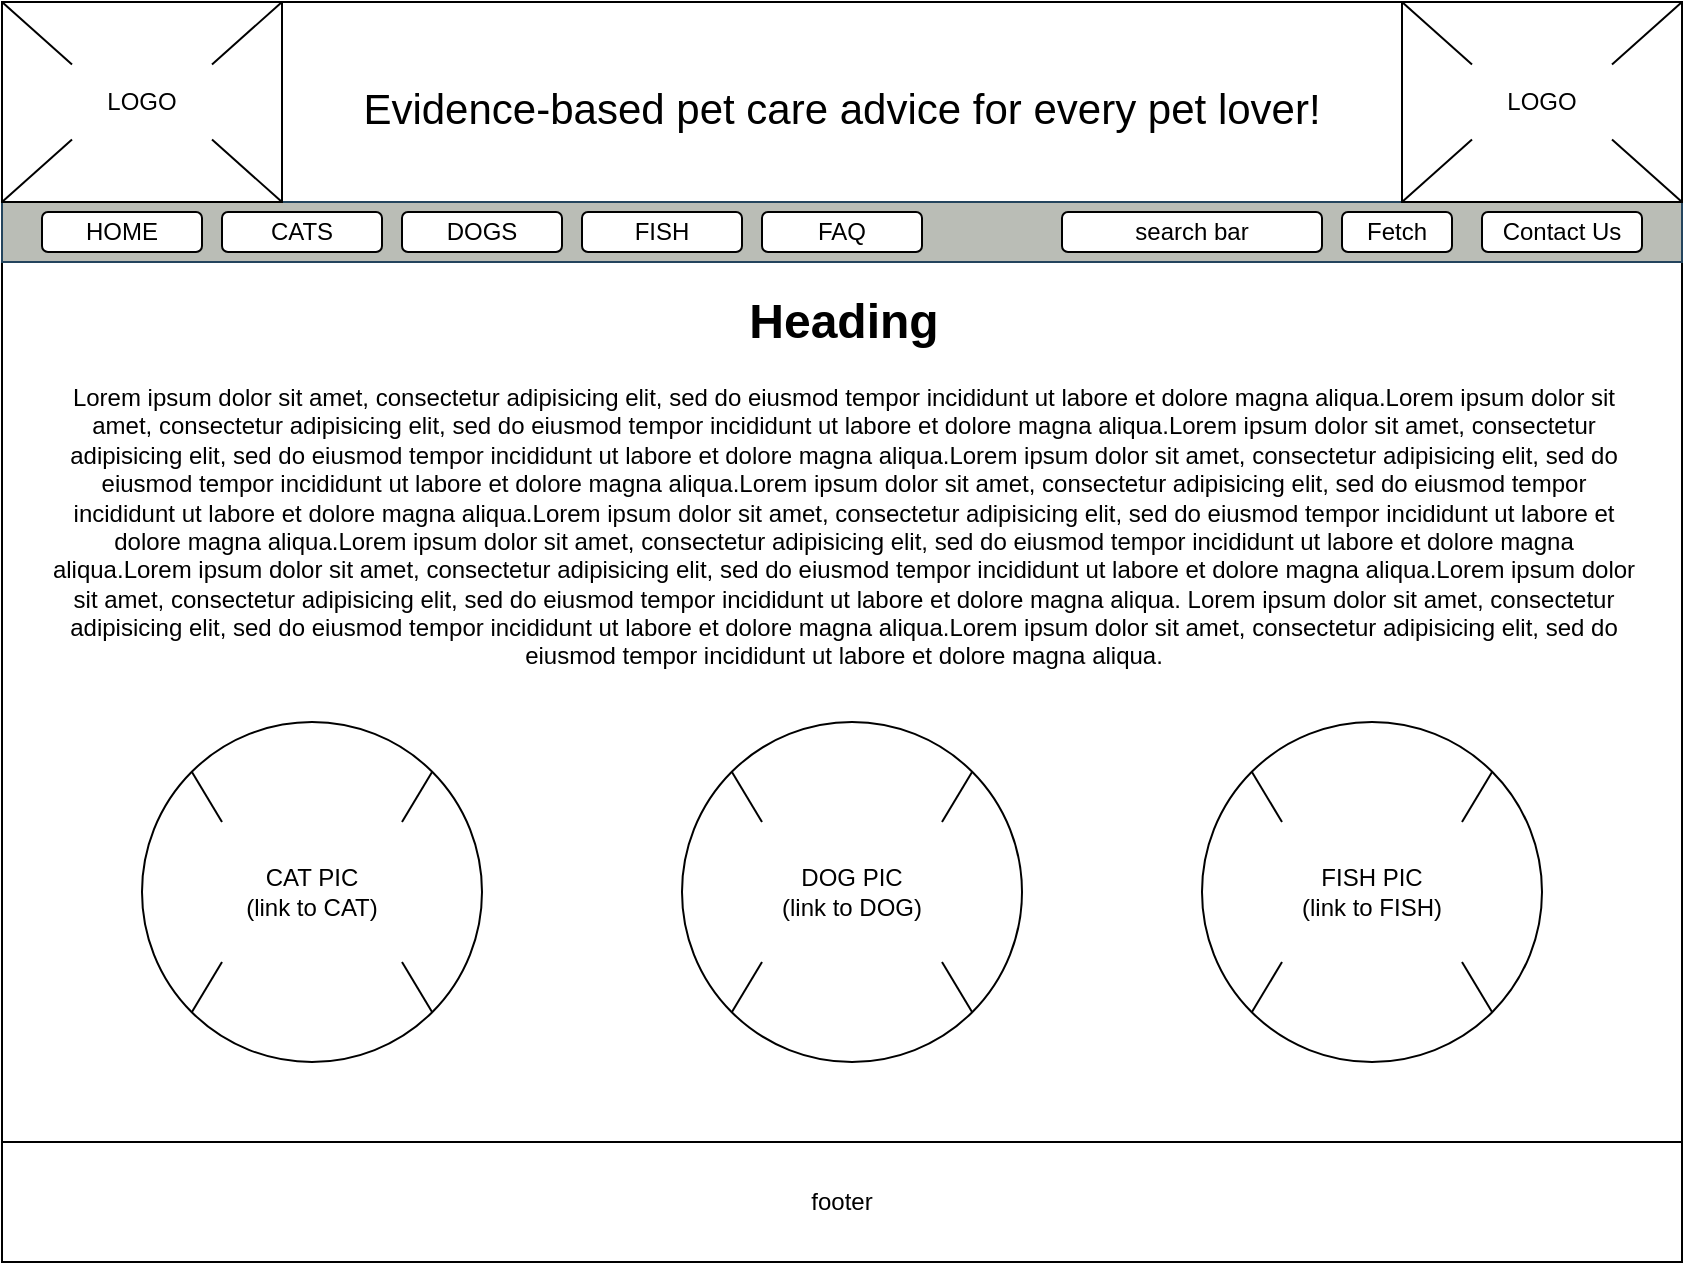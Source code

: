 <mxfile version="23.1.6" type="github">
  <diagram name="Page-1" id="BUrdRSvkr-NK4CyP0dR4">
    <mxGraphModel dx="1434" dy="822" grid="1" gridSize="10" guides="1" tooltips="1" connect="1" arrows="1" fold="1" page="1" pageScale="1" pageWidth="850" pageHeight="1100" math="0" shadow="0">
      <root>
        <mxCell id="0" />
        <mxCell id="1" parent="0" />
        <mxCell id="nrD_e1n3-x52YeT1WAGy-1" value="" style="rounded=0;whiteSpace=wrap;html=1;" vertex="1" parent="1">
          <mxGeometry width="840" height="630" as="geometry" />
        </mxCell>
        <mxCell id="nrD_e1n3-x52YeT1WAGy-4" value="&lt;font style=&quot;font-size: 21px;&quot;&gt;Evidence-based pet care advice for every pet lover!&lt;/font&gt;" style="text;html=1;align=center;verticalAlign=middle;whiteSpace=wrap;rounded=0;" vertex="1" parent="1">
          <mxGeometry x="150" y="25" width="540" height="55" as="geometry" />
        </mxCell>
        <mxCell id="nrD_e1n3-x52YeT1WAGy-5" value="" style="rounded=0;whiteSpace=wrap;html=1;fillColor=#babdb6;strokeColor=#23445d;" vertex="1" parent="1">
          <mxGeometry y="100" width="840" height="30" as="geometry" />
        </mxCell>
        <mxCell id="nrD_e1n3-x52YeT1WAGy-6" value="HOME" style="rounded=1;whiteSpace=wrap;html=1;glass=0;" vertex="1" parent="1">
          <mxGeometry x="20" y="105" width="80" height="20" as="geometry" />
        </mxCell>
        <mxCell id="nrD_e1n3-x52YeT1WAGy-7" value="CATS" style="rounded=1;whiteSpace=wrap;html=1;" vertex="1" parent="1">
          <mxGeometry x="110" y="105" width="80" height="20" as="geometry" />
        </mxCell>
        <mxCell id="nrD_e1n3-x52YeT1WAGy-8" value="DOGS" style="rounded=1;whiteSpace=wrap;html=1;" vertex="1" parent="1">
          <mxGeometry x="200" y="105" width="80" height="20" as="geometry" />
        </mxCell>
        <mxCell id="nrD_e1n3-x52YeT1WAGy-9" value="FISH" style="rounded=1;whiteSpace=wrap;html=1;" vertex="1" parent="1">
          <mxGeometry x="290" y="105" width="80" height="20" as="geometry" />
        </mxCell>
        <mxCell id="nrD_e1n3-x52YeT1WAGy-10" value="FAQ" style="rounded=1;whiteSpace=wrap;html=1;" vertex="1" parent="1">
          <mxGeometry x="380" y="105" width="80" height="20" as="geometry" />
        </mxCell>
        <mxCell id="nrD_e1n3-x52YeT1WAGy-11" value="&lt;h1 align=&quot;center&quot;&gt;Heading&lt;/h1&gt;&lt;p align=&quot;center&quot;&gt;Lorem ipsum dolor sit amet, consectetur adipisicing elit, sed do eiusmod tempor incididunt ut labore et dolore magna aliqua.Lorem ipsum dolor sit amet, consectetur adipisicing elit, sed do eiusmod tempor incididunt ut labore et dolore magna aliqua.Lorem ipsum dolor sit amet, consectetur adipisicing elit, sed do eiusmod tempor incididunt ut labore et dolore magna aliqua.Lorem ipsum dolor sit amet, consectetur adipisicing elit, sed do eiusmod tempor incididunt ut labore et dolore magna aliqua.Lorem ipsum dolor sit amet, consectetur adipisicing elit, sed do eiusmod tempor incididunt ut labore et dolore magna aliqua.Lorem ipsum dolor sit amet, consectetur adipisicing elit, sed do eiusmod tempor incididunt ut labore et dolore magna aliqua.Lorem ipsum dolor sit amet, consectetur adipisicing elit, sed do eiusmod tempor incididunt ut labore et dolore magna aliqua.Lorem ipsum dolor sit amet, consectetur adipisicing elit, sed do eiusmod tempor incididunt ut labore et dolore magna aliqua.Lorem ipsum dolor sit amet, consectetur adipisicing elit, sed do eiusmod tempor incididunt ut labore et dolore magna aliqua. Lorem ipsum dolor sit amet, consectetur adipisicing elit, sed do eiusmod tempor incididunt ut labore et dolore magna aliqua.Lorem ipsum dolor sit amet, consectetur adipisicing elit, sed do eiusmod tempor incididunt ut labore et dolore magna aliqua.&lt;/p&gt;" style="text;html=1;spacing=5;spacingTop=-20;whiteSpace=wrap;overflow=hidden;rounded=0;" vertex="1" parent="1">
          <mxGeometry x="20" y="140" width="800" height="200" as="geometry" />
        </mxCell>
        <mxCell id="nrD_e1n3-x52YeT1WAGy-60" value="footer" style="rounded=0;whiteSpace=wrap;html=1;" vertex="1" parent="1">
          <mxGeometry y="570" width="840" height="60" as="geometry" />
        </mxCell>
        <mxCell id="nrD_e1n3-x52YeT1WAGy-61" value="" style="group" vertex="1" connectable="0" parent="1">
          <mxGeometry width="140" height="100" as="geometry" />
        </mxCell>
        <mxCell id="nrD_e1n3-x52YeT1WAGy-2" value="" style="rounded=0;whiteSpace=wrap;html=1;" vertex="1" parent="nrD_e1n3-x52YeT1WAGy-61">
          <mxGeometry width="140" height="100" as="geometry" />
        </mxCell>
        <mxCell id="nrD_e1n3-x52YeT1WAGy-18" value="" style="endArrow=none;html=1;rounded=0;exitX=0;exitY=1;exitDx=0;exitDy=0;entryX=0;entryY=1;entryDx=0;entryDy=0;" edge="1" parent="nrD_e1n3-x52YeT1WAGy-61" source="nrD_e1n3-x52YeT1WAGy-2" target="nrD_e1n3-x52YeT1WAGy-21">
          <mxGeometry width="50" height="50" relative="1" as="geometry">
            <mxPoint x="455.0" y="475" as="sourcePoint" />
            <mxPoint x="513.333" y="412.5" as="targetPoint" />
          </mxGeometry>
        </mxCell>
        <mxCell id="nrD_e1n3-x52YeT1WAGy-19" value="" style="endArrow=none;html=1;rounded=0;exitX=1;exitY=1;exitDx=0;exitDy=0;entryX=1;entryY=1;entryDx=0;entryDy=0;" edge="1" parent="nrD_e1n3-x52YeT1WAGy-61" source="nrD_e1n3-x52YeT1WAGy-21" target="nrD_e1n3-x52YeT1WAGy-2">
          <mxGeometry width="50" height="50" relative="1" as="geometry">
            <mxPoint x="455.0" y="475" as="sourcePoint" />
            <mxPoint x="513.333" y="412.5" as="targetPoint" />
          </mxGeometry>
        </mxCell>
        <mxCell id="nrD_e1n3-x52YeT1WAGy-21" value="LOGO" style="text;html=1;align=center;verticalAlign=middle;whiteSpace=wrap;rounded=0;" vertex="1" parent="nrD_e1n3-x52YeT1WAGy-61">
          <mxGeometry x="35" y="31.25" width="70" height="37.5" as="geometry" />
        </mxCell>
        <mxCell id="nrD_e1n3-x52YeT1WAGy-24" value="" style="endArrow=none;html=1;rounded=0;entryX=1;entryY=0;entryDx=0;entryDy=0;exitX=1;exitY=0;exitDx=0;exitDy=0;" edge="1" parent="nrD_e1n3-x52YeT1WAGy-61" source="nrD_e1n3-x52YeT1WAGy-21" target="nrD_e1n3-x52YeT1WAGy-2">
          <mxGeometry width="50" height="50" relative="1" as="geometry">
            <mxPoint x="-128.333" y="112.5" as="sourcePoint" />
            <mxPoint x="-70" y="50" as="targetPoint" />
          </mxGeometry>
        </mxCell>
        <mxCell id="nrD_e1n3-x52YeT1WAGy-25" value="" style="endArrow=none;html=1;rounded=0;entryX=0;entryY=0;entryDx=0;entryDy=0;exitX=0;exitY=0;exitDx=0;exitDy=0;" edge="1" parent="nrD_e1n3-x52YeT1WAGy-61" source="nrD_e1n3-x52YeT1WAGy-21" target="nrD_e1n3-x52YeT1WAGy-2">
          <mxGeometry width="50" height="50" relative="1" as="geometry">
            <mxPoint x="-116.667" y="87.5" as="sourcePoint" />
            <mxPoint x="-58.333" y="25" as="targetPoint" />
          </mxGeometry>
        </mxCell>
        <mxCell id="nrD_e1n3-x52YeT1WAGy-62" value="" style="group" vertex="1" connectable="0" parent="1">
          <mxGeometry x="700" width="140" height="100" as="geometry" />
        </mxCell>
        <mxCell id="nrD_e1n3-x52YeT1WAGy-26" value="" style="rounded=0;whiteSpace=wrap;html=1;" vertex="1" parent="nrD_e1n3-x52YeT1WAGy-62">
          <mxGeometry width="140" height="100" as="geometry" />
        </mxCell>
        <mxCell id="nrD_e1n3-x52YeT1WAGy-27" value="" style="endArrow=none;html=1;rounded=0;exitX=0;exitY=1;exitDx=0;exitDy=0;entryX=0;entryY=1;entryDx=0;entryDy=0;" edge="1" parent="nrD_e1n3-x52YeT1WAGy-62" source="nrD_e1n3-x52YeT1WAGy-26" target="nrD_e1n3-x52YeT1WAGy-29">
          <mxGeometry width="50" height="50" relative="1" as="geometry">
            <mxPoint x="455.0" y="475" as="sourcePoint" />
            <mxPoint x="513.333" y="412.5" as="targetPoint" />
          </mxGeometry>
        </mxCell>
        <mxCell id="nrD_e1n3-x52YeT1WAGy-28" value="" style="endArrow=none;html=1;rounded=0;exitX=1;exitY=1;exitDx=0;exitDy=0;entryX=1;entryY=1;entryDx=0;entryDy=0;" edge="1" parent="nrD_e1n3-x52YeT1WAGy-62" source="nrD_e1n3-x52YeT1WAGy-29" target="nrD_e1n3-x52YeT1WAGy-26">
          <mxGeometry width="50" height="50" relative="1" as="geometry">
            <mxPoint x="455.0" y="475" as="sourcePoint" />
            <mxPoint x="513.333" y="412.5" as="targetPoint" />
          </mxGeometry>
        </mxCell>
        <mxCell id="nrD_e1n3-x52YeT1WAGy-29" value="LOGO" style="text;html=1;align=center;verticalAlign=middle;whiteSpace=wrap;rounded=0;" vertex="1" parent="nrD_e1n3-x52YeT1WAGy-62">
          <mxGeometry x="35" y="31.25" width="70" height="37.5" as="geometry" />
        </mxCell>
        <mxCell id="nrD_e1n3-x52YeT1WAGy-30" value="" style="endArrow=none;html=1;rounded=0;entryX=1;entryY=0;entryDx=0;entryDy=0;exitX=1;exitY=0;exitDx=0;exitDy=0;" edge="1" parent="nrD_e1n3-x52YeT1WAGy-62" source="nrD_e1n3-x52YeT1WAGy-29" target="nrD_e1n3-x52YeT1WAGy-26">
          <mxGeometry width="50" height="50" relative="1" as="geometry">
            <mxPoint x="-128.333" y="112.5" as="sourcePoint" />
            <mxPoint x="-70" y="50" as="targetPoint" />
          </mxGeometry>
        </mxCell>
        <mxCell id="nrD_e1n3-x52YeT1WAGy-31" value="" style="endArrow=none;html=1;rounded=0;entryX=0;entryY=0;entryDx=0;entryDy=0;exitX=0;exitY=0;exitDx=0;exitDy=0;" edge="1" parent="nrD_e1n3-x52YeT1WAGy-62" source="nrD_e1n3-x52YeT1WAGy-29" target="nrD_e1n3-x52YeT1WAGy-26">
          <mxGeometry width="50" height="50" relative="1" as="geometry">
            <mxPoint x="-116.667" y="87.5" as="sourcePoint" />
            <mxPoint x="-58.333" y="25" as="targetPoint" />
          </mxGeometry>
        </mxCell>
        <mxCell id="nrD_e1n3-x52YeT1WAGy-81" value="" style="group" vertex="1" connectable="0" parent="1">
          <mxGeometry x="600" y="360" width="170" height="170" as="geometry" />
        </mxCell>
        <mxCell id="nrD_e1n3-x52YeT1WAGy-71" value="" style="ellipse;whiteSpace=wrap;html=1;aspect=fixed;" vertex="1" parent="nrD_e1n3-x52YeT1WAGy-81">
          <mxGeometry width="170" height="170" as="geometry" />
        </mxCell>
        <mxCell id="nrD_e1n3-x52YeT1WAGy-72" value="&lt;div&gt;FISH PIC&lt;/div&gt;&lt;div&gt;(link to FISH)&lt;br&gt;&lt;/div&gt;" style="text;html=1;align=center;verticalAlign=middle;whiteSpace=wrap;rounded=0;" vertex="1" parent="nrD_e1n3-x52YeT1WAGy-81">
          <mxGeometry x="40" y="50" width="90" height="70" as="geometry" />
        </mxCell>
        <mxCell id="nrD_e1n3-x52YeT1WAGy-77" value="" style="endArrow=none;html=1;rounded=0;exitX=1;exitY=1;exitDx=0;exitDy=0;entryX=1;entryY=1;entryDx=0;entryDy=0;" edge="1" parent="nrD_e1n3-x52YeT1WAGy-81" source="nrD_e1n3-x52YeT1WAGy-71" target="nrD_e1n3-x52YeT1WAGy-72">
          <mxGeometry width="50" height="50" relative="1" as="geometry">
            <mxPoint x="350" y="80" as="sourcePoint" />
            <mxPoint x="400" y="30" as="targetPoint" />
          </mxGeometry>
        </mxCell>
        <mxCell id="nrD_e1n3-x52YeT1WAGy-78" value="" style="endArrow=none;html=1;rounded=0;exitX=0;exitY=1;exitDx=0;exitDy=0;entryX=0;entryY=1;entryDx=0;entryDy=0;" edge="1" parent="nrD_e1n3-x52YeT1WAGy-81" source="nrD_e1n3-x52YeT1WAGy-71" target="nrD_e1n3-x52YeT1WAGy-72">
          <mxGeometry width="50" height="50" relative="1" as="geometry">
            <mxPoint x="420" y="-30" as="sourcePoint" />
            <mxPoint x="470" y="-80" as="targetPoint" />
          </mxGeometry>
        </mxCell>
        <mxCell id="nrD_e1n3-x52YeT1WAGy-79" value="" style="endArrow=none;html=1;rounded=0;exitX=1;exitY=0;exitDx=0;exitDy=0;entryX=1;entryY=0;entryDx=0;entryDy=0;" edge="1" parent="nrD_e1n3-x52YeT1WAGy-81" source="nrD_e1n3-x52YeT1WAGy-72" target="nrD_e1n3-x52YeT1WAGy-71">
          <mxGeometry width="50" height="50" relative="1" as="geometry">
            <mxPoint x="340" y="-20" as="sourcePoint" />
            <mxPoint x="390" y="-70" as="targetPoint" />
          </mxGeometry>
        </mxCell>
        <mxCell id="nrD_e1n3-x52YeT1WAGy-80" value="" style="endArrow=none;html=1;rounded=0;exitX=0;exitY=0;exitDx=0;exitDy=0;entryX=0;entryY=0;entryDx=0;entryDy=0;" edge="1" parent="nrD_e1n3-x52YeT1WAGy-81" source="nrD_e1n3-x52YeT1WAGy-72" target="nrD_e1n3-x52YeT1WAGy-71">
          <mxGeometry width="50" height="50" relative="1" as="geometry">
            <mxPoint x="-60" y="50" as="sourcePoint" />
            <mxPoint x="-10" as="targetPoint" />
          </mxGeometry>
        </mxCell>
        <mxCell id="nrD_e1n3-x52YeT1WAGy-82" value="" style="group" vertex="1" connectable="0" parent="1">
          <mxGeometry x="340" y="360" width="170" height="170" as="geometry" />
        </mxCell>
        <mxCell id="nrD_e1n3-x52YeT1WAGy-83" value="" style="ellipse;whiteSpace=wrap;html=1;aspect=fixed;" vertex="1" parent="nrD_e1n3-x52YeT1WAGy-82">
          <mxGeometry width="170" height="170" as="geometry" />
        </mxCell>
        <mxCell id="nrD_e1n3-x52YeT1WAGy-84" value="&lt;div&gt;DOG PIC&lt;/div&gt;&lt;div&gt;(link to DOG)&lt;br&gt;&lt;/div&gt;" style="text;html=1;align=center;verticalAlign=middle;whiteSpace=wrap;rounded=0;" vertex="1" parent="nrD_e1n3-x52YeT1WAGy-82">
          <mxGeometry x="40" y="50" width="90" height="70" as="geometry" />
        </mxCell>
        <mxCell id="nrD_e1n3-x52YeT1WAGy-85" value="" style="endArrow=none;html=1;rounded=0;exitX=1;exitY=1;exitDx=0;exitDy=0;entryX=1;entryY=1;entryDx=0;entryDy=0;" edge="1" parent="nrD_e1n3-x52YeT1WAGy-82" source="nrD_e1n3-x52YeT1WAGy-83" target="nrD_e1n3-x52YeT1WAGy-84">
          <mxGeometry width="50" height="50" relative="1" as="geometry">
            <mxPoint x="350" y="80" as="sourcePoint" />
            <mxPoint x="400" y="30" as="targetPoint" />
          </mxGeometry>
        </mxCell>
        <mxCell id="nrD_e1n3-x52YeT1WAGy-86" value="" style="endArrow=none;html=1;rounded=0;exitX=0;exitY=1;exitDx=0;exitDy=0;entryX=0;entryY=1;entryDx=0;entryDy=0;" edge="1" parent="nrD_e1n3-x52YeT1WAGy-82" source="nrD_e1n3-x52YeT1WAGy-83" target="nrD_e1n3-x52YeT1WAGy-84">
          <mxGeometry width="50" height="50" relative="1" as="geometry">
            <mxPoint x="420" y="-30" as="sourcePoint" />
            <mxPoint x="470" y="-80" as="targetPoint" />
          </mxGeometry>
        </mxCell>
        <mxCell id="nrD_e1n3-x52YeT1WAGy-87" value="" style="endArrow=none;html=1;rounded=0;exitX=1;exitY=0;exitDx=0;exitDy=0;entryX=1;entryY=0;entryDx=0;entryDy=0;" edge="1" parent="nrD_e1n3-x52YeT1WAGy-82" source="nrD_e1n3-x52YeT1WAGy-84" target="nrD_e1n3-x52YeT1WAGy-83">
          <mxGeometry width="50" height="50" relative="1" as="geometry">
            <mxPoint x="340" y="-20" as="sourcePoint" />
            <mxPoint x="390" y="-70" as="targetPoint" />
          </mxGeometry>
        </mxCell>
        <mxCell id="nrD_e1n3-x52YeT1WAGy-88" value="" style="endArrow=none;html=1;rounded=0;exitX=0;exitY=0;exitDx=0;exitDy=0;entryX=0;entryY=0;entryDx=0;entryDy=0;" edge="1" parent="nrD_e1n3-x52YeT1WAGy-82" source="nrD_e1n3-x52YeT1WAGy-84" target="nrD_e1n3-x52YeT1WAGy-83">
          <mxGeometry width="50" height="50" relative="1" as="geometry">
            <mxPoint x="-60" y="50" as="sourcePoint" />
            <mxPoint x="-10" as="targetPoint" />
          </mxGeometry>
        </mxCell>
        <mxCell id="nrD_e1n3-x52YeT1WAGy-89" value="" style="group" vertex="1" connectable="0" parent="1">
          <mxGeometry x="70" y="360" width="170" height="170" as="geometry" />
        </mxCell>
        <mxCell id="nrD_e1n3-x52YeT1WAGy-90" value="" style="ellipse;whiteSpace=wrap;html=1;aspect=fixed;" vertex="1" parent="nrD_e1n3-x52YeT1WAGy-89">
          <mxGeometry width="170" height="170" as="geometry" />
        </mxCell>
        <mxCell id="nrD_e1n3-x52YeT1WAGy-91" value="&lt;div&gt;CAT PIC&lt;/div&gt;&lt;div&gt;(link to CAT)&lt;br&gt;&lt;/div&gt;" style="text;html=1;align=center;verticalAlign=middle;whiteSpace=wrap;rounded=0;" vertex="1" parent="nrD_e1n3-x52YeT1WAGy-89">
          <mxGeometry x="40" y="50" width="90" height="70" as="geometry" />
        </mxCell>
        <mxCell id="nrD_e1n3-x52YeT1WAGy-92" value="" style="endArrow=none;html=1;rounded=0;exitX=1;exitY=1;exitDx=0;exitDy=0;entryX=1;entryY=1;entryDx=0;entryDy=0;" edge="1" parent="nrD_e1n3-x52YeT1WAGy-89" source="nrD_e1n3-x52YeT1WAGy-90" target="nrD_e1n3-x52YeT1WAGy-91">
          <mxGeometry width="50" height="50" relative="1" as="geometry">
            <mxPoint x="350" y="80" as="sourcePoint" />
            <mxPoint x="400" y="30" as="targetPoint" />
          </mxGeometry>
        </mxCell>
        <mxCell id="nrD_e1n3-x52YeT1WAGy-93" value="" style="endArrow=none;html=1;rounded=0;exitX=0;exitY=1;exitDx=0;exitDy=0;entryX=0;entryY=1;entryDx=0;entryDy=0;" edge="1" parent="nrD_e1n3-x52YeT1WAGy-89" source="nrD_e1n3-x52YeT1WAGy-90" target="nrD_e1n3-x52YeT1WAGy-91">
          <mxGeometry width="50" height="50" relative="1" as="geometry">
            <mxPoint x="420" y="-30" as="sourcePoint" />
            <mxPoint x="470" y="-80" as="targetPoint" />
          </mxGeometry>
        </mxCell>
        <mxCell id="nrD_e1n3-x52YeT1WAGy-94" value="" style="endArrow=none;html=1;rounded=0;exitX=1;exitY=0;exitDx=0;exitDy=0;entryX=1;entryY=0;entryDx=0;entryDy=0;" edge="1" parent="nrD_e1n3-x52YeT1WAGy-89" source="nrD_e1n3-x52YeT1WAGy-91" target="nrD_e1n3-x52YeT1WAGy-90">
          <mxGeometry width="50" height="50" relative="1" as="geometry">
            <mxPoint x="340" y="-20" as="sourcePoint" />
            <mxPoint x="390" y="-70" as="targetPoint" />
          </mxGeometry>
        </mxCell>
        <mxCell id="nrD_e1n3-x52YeT1WAGy-95" value="" style="endArrow=none;html=1;rounded=0;exitX=0;exitY=0;exitDx=0;exitDy=0;entryX=0;entryY=0;entryDx=0;entryDy=0;" edge="1" parent="nrD_e1n3-x52YeT1WAGy-89" source="nrD_e1n3-x52YeT1WAGy-91" target="nrD_e1n3-x52YeT1WAGy-90">
          <mxGeometry width="50" height="50" relative="1" as="geometry">
            <mxPoint x="-60" y="50" as="sourcePoint" />
            <mxPoint x="-10" as="targetPoint" />
          </mxGeometry>
        </mxCell>
        <mxCell id="nrD_e1n3-x52YeT1WAGy-96" value="Contact Us" style="rounded=1;whiteSpace=wrap;html=1;" vertex="1" parent="1">
          <mxGeometry x="740" y="105" width="80" height="20" as="geometry" />
        </mxCell>
        <mxCell id="nrD_e1n3-x52YeT1WAGy-97" value="search bar" style="rounded=1;whiteSpace=wrap;html=1;" vertex="1" parent="1">
          <mxGeometry x="530" y="105" width="130" height="20" as="geometry" />
        </mxCell>
        <mxCell id="nrD_e1n3-x52YeT1WAGy-98" value="Fetch" style="rounded=1;whiteSpace=wrap;html=1;" vertex="1" parent="1">
          <mxGeometry x="670" y="105" width="55" height="20" as="geometry" />
        </mxCell>
      </root>
    </mxGraphModel>
  </diagram>
</mxfile>
